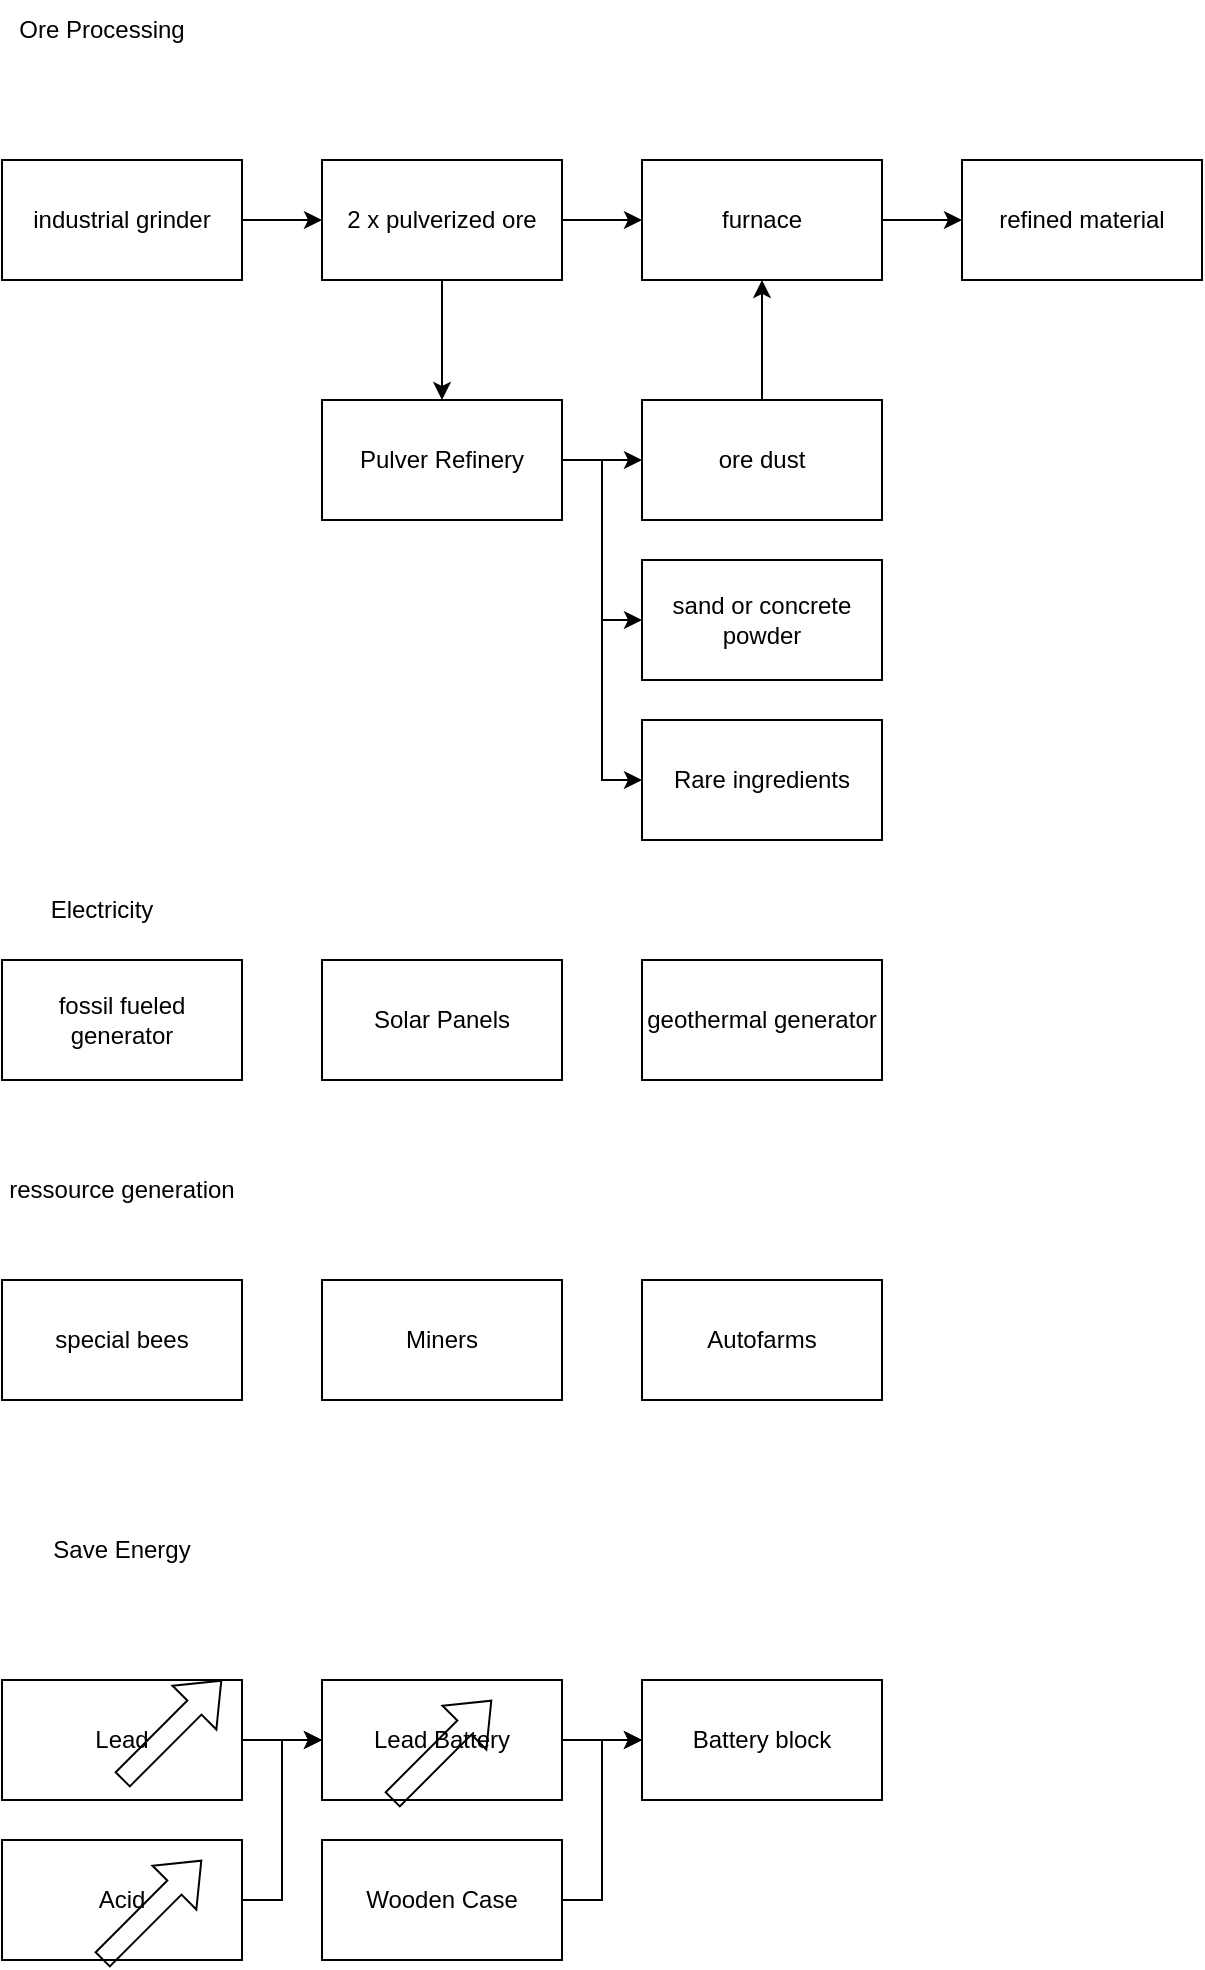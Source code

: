 <mxfile version="16.6.5" type="device"><diagram id="Zv-tc71hsWDD7bujbCiN" name="Page-1"><mxGraphModel dx="1422" dy="762" grid="1" gridSize="10" guides="1" tooltips="1" connect="1" arrows="1" fold="1" page="1" pageScale="1" pageWidth="827" pageHeight="1169" math="0" shadow="0"><root><mxCell id="0"/><mxCell id="1" parent="0"/><mxCell id="y_Pbps4YJmGBz0wBtDzF-5" value="" style="edgeStyle=orthogonalEdgeStyle;rounded=0;orthogonalLoop=1;jettySize=auto;html=1;" parent="1" source="y_Pbps4YJmGBz0wBtDzF-1" target="y_Pbps4YJmGBz0wBtDzF-2" edge="1"><mxGeometry relative="1" as="geometry"/></mxCell><mxCell id="y_Pbps4YJmGBz0wBtDzF-1" value="industrial grinder" style="rounded=0;whiteSpace=wrap;html=1;" parent="1" vertex="1"><mxGeometry x="80" y="120" width="120" height="60" as="geometry"/></mxCell><mxCell id="y_Pbps4YJmGBz0wBtDzF-6" value="" style="edgeStyle=orthogonalEdgeStyle;rounded=0;orthogonalLoop=1;jettySize=auto;html=1;" parent="1" source="y_Pbps4YJmGBz0wBtDzF-2" target="y_Pbps4YJmGBz0wBtDzF-3" edge="1"><mxGeometry relative="1" as="geometry"/></mxCell><mxCell id="y_Pbps4YJmGBz0wBtDzF-13" value="" style="edgeStyle=orthogonalEdgeStyle;rounded=0;orthogonalLoop=1;jettySize=auto;html=1;" parent="1" source="y_Pbps4YJmGBz0wBtDzF-2" target="y_Pbps4YJmGBz0wBtDzF-9" edge="1"><mxGeometry relative="1" as="geometry"/></mxCell><mxCell id="y_Pbps4YJmGBz0wBtDzF-2" value="2 x pulverized ore" style="rounded=0;whiteSpace=wrap;html=1;" parent="1" vertex="1"><mxGeometry x="240" y="120" width="120" height="60" as="geometry"/></mxCell><mxCell id="y_Pbps4YJmGBz0wBtDzF-8" value="" style="edgeStyle=orthogonalEdgeStyle;rounded=0;orthogonalLoop=1;jettySize=auto;html=1;" parent="1" source="y_Pbps4YJmGBz0wBtDzF-3" target="y_Pbps4YJmGBz0wBtDzF-7" edge="1"><mxGeometry relative="1" as="geometry"/></mxCell><mxCell id="y_Pbps4YJmGBz0wBtDzF-3" value="furnace" style="rounded=0;whiteSpace=wrap;html=1;" parent="1" vertex="1"><mxGeometry x="400" y="120" width="120" height="60" as="geometry"/></mxCell><mxCell id="y_Pbps4YJmGBz0wBtDzF-4" value="Ore Processing" style="text;html=1;strokeColor=none;fillColor=none;align=center;verticalAlign=middle;whiteSpace=wrap;rounded=0;" parent="1" vertex="1"><mxGeometry x="80" y="40" width="100" height="30" as="geometry"/></mxCell><mxCell id="y_Pbps4YJmGBz0wBtDzF-7" value="refined material" style="rounded=0;whiteSpace=wrap;html=1;" parent="1" vertex="1"><mxGeometry x="560" y="120" width="120" height="60" as="geometry"/></mxCell><mxCell id="y_Pbps4YJmGBz0wBtDzF-11" value="" style="edgeStyle=orthogonalEdgeStyle;rounded=0;orthogonalLoop=1;jettySize=auto;html=1;" parent="1" source="y_Pbps4YJmGBz0wBtDzF-9" target="y_Pbps4YJmGBz0wBtDzF-10" edge="1"><mxGeometry relative="1" as="geometry"/></mxCell><mxCell id="y_Pbps4YJmGBz0wBtDzF-14" style="edgeStyle=orthogonalEdgeStyle;rounded=0;orthogonalLoop=1;jettySize=auto;html=1;entryX=0;entryY=0.5;entryDx=0;entryDy=0;" parent="1" source="y_Pbps4YJmGBz0wBtDzF-9" target="y_Pbps4YJmGBz0wBtDzF-12" edge="1"><mxGeometry relative="1" as="geometry"/></mxCell><mxCell id="y_Pbps4YJmGBz0wBtDzF-17" style="edgeStyle=orthogonalEdgeStyle;rounded=0;orthogonalLoop=1;jettySize=auto;html=1;entryX=0;entryY=0.5;entryDx=0;entryDy=0;" parent="1" source="y_Pbps4YJmGBz0wBtDzF-9" target="y_Pbps4YJmGBz0wBtDzF-16" edge="1"><mxGeometry relative="1" as="geometry"/></mxCell><mxCell id="y_Pbps4YJmGBz0wBtDzF-9" value="Pulver Refinery" style="rounded=0;whiteSpace=wrap;html=1;" parent="1" vertex="1"><mxGeometry x="240" y="240" width="120" height="60" as="geometry"/></mxCell><mxCell id="y_Pbps4YJmGBz0wBtDzF-15" value="" style="edgeStyle=orthogonalEdgeStyle;rounded=0;orthogonalLoop=1;jettySize=auto;html=1;" parent="1" source="y_Pbps4YJmGBz0wBtDzF-10" target="y_Pbps4YJmGBz0wBtDzF-3" edge="1"><mxGeometry relative="1" as="geometry"/></mxCell><mxCell id="y_Pbps4YJmGBz0wBtDzF-10" value="ore dust" style="rounded=0;whiteSpace=wrap;html=1;" parent="1" vertex="1"><mxGeometry x="400" y="240" width="120" height="60" as="geometry"/></mxCell><mxCell id="y_Pbps4YJmGBz0wBtDzF-12" value="sand or concrete powder" style="rounded=0;whiteSpace=wrap;html=1;" parent="1" vertex="1"><mxGeometry x="400" y="320" width="120" height="60" as="geometry"/></mxCell><mxCell id="y_Pbps4YJmGBz0wBtDzF-16" value="Rare ingredients" style="rounded=0;whiteSpace=wrap;html=1;" parent="1" vertex="1"><mxGeometry x="400" y="400" width="120" height="60" as="geometry"/></mxCell><mxCell id="y_Pbps4YJmGBz0wBtDzF-18" value="Electricity" style="text;html=1;strokeColor=none;fillColor=none;align=center;verticalAlign=middle;whiteSpace=wrap;rounded=0;" parent="1" vertex="1"><mxGeometry x="100" y="480" width="60" height="30" as="geometry"/></mxCell><mxCell id="y_Pbps4YJmGBz0wBtDzF-19" value="fossil fueled generator" style="rounded=0;whiteSpace=wrap;html=1;" parent="1" vertex="1"><mxGeometry x="80" y="520" width="120" height="60" as="geometry"/></mxCell><mxCell id="y_Pbps4YJmGBz0wBtDzF-20" value="Solar Panels" style="rounded=0;whiteSpace=wrap;html=1;" parent="1" vertex="1"><mxGeometry x="240" y="520" width="120" height="60" as="geometry"/></mxCell><mxCell id="y_Pbps4YJmGBz0wBtDzF-21" value="geothermal generator" style="rounded=0;whiteSpace=wrap;html=1;" parent="1" vertex="1"><mxGeometry x="400" y="520" width="120" height="60" as="geometry"/></mxCell><mxCell id="y_Pbps4YJmGBz0wBtDzF-22" value="special bees" style="rounded=0;whiteSpace=wrap;html=1;" parent="1" vertex="1"><mxGeometry x="80" y="680" width="120" height="60" as="geometry"/></mxCell><mxCell id="y_Pbps4YJmGBz0wBtDzF-23" value="ressource generation" style="text;html=1;strokeColor=none;fillColor=none;align=center;verticalAlign=middle;whiteSpace=wrap;rounded=0;" parent="1" vertex="1"><mxGeometry x="80" y="620" width="120" height="30" as="geometry"/></mxCell><mxCell id="y_Pbps4YJmGBz0wBtDzF-24" value="Miners" style="rounded=0;whiteSpace=wrap;html=1;" parent="1" vertex="1"><mxGeometry x="240" y="680" width="120" height="60" as="geometry"/></mxCell><mxCell id="y_Pbps4YJmGBz0wBtDzF-25" value="Autofarms" style="rounded=0;whiteSpace=wrap;html=1;" parent="1" vertex="1"><mxGeometry x="400" y="680" width="120" height="60" as="geometry"/></mxCell><mxCell id="nmvLDN8TGvO90OrsEGsP-1" value="Save Energy" style="text;html=1;strokeColor=none;fillColor=none;align=center;verticalAlign=middle;whiteSpace=wrap;rounded=0;" parent="1" vertex="1"><mxGeometry x="80" y="800" width="120" height="30" as="geometry"/></mxCell><mxCell id="nmvLDN8TGvO90OrsEGsP-8" value="" style="edgeStyle=orthogonalEdgeStyle;rounded=0;orthogonalLoop=1;jettySize=auto;html=1;" parent="1" source="nmvLDN8TGvO90OrsEGsP-2" target="nmvLDN8TGvO90OrsEGsP-7" edge="1"><mxGeometry relative="1" as="geometry"/></mxCell><mxCell id="nmvLDN8TGvO90OrsEGsP-2" value="Lead Battery" style="rounded=0;whiteSpace=wrap;html=1;" parent="1" vertex="1"><mxGeometry x="240" y="880" width="120" height="60" as="geometry"/></mxCell><mxCell id="nmvLDN8TGvO90OrsEGsP-5" value="" style="edgeStyle=orthogonalEdgeStyle;rounded=0;orthogonalLoop=1;jettySize=auto;html=1;" parent="1" source="nmvLDN8TGvO90OrsEGsP-3" target="nmvLDN8TGvO90OrsEGsP-2" edge="1"><mxGeometry relative="1" as="geometry"/></mxCell><mxCell id="nmvLDN8TGvO90OrsEGsP-3" value="Lead" style="rounded=0;whiteSpace=wrap;html=1;" parent="1" vertex="1"><mxGeometry x="80" y="880" width="120" height="60" as="geometry"/></mxCell><mxCell id="nmvLDN8TGvO90OrsEGsP-6" style="edgeStyle=orthogonalEdgeStyle;rounded=0;orthogonalLoop=1;jettySize=auto;html=1;entryX=0;entryY=0.5;entryDx=0;entryDy=0;" parent="1" source="nmvLDN8TGvO90OrsEGsP-4" target="nmvLDN8TGvO90OrsEGsP-2" edge="1"><mxGeometry relative="1" as="geometry"/></mxCell><mxCell id="nmvLDN8TGvO90OrsEGsP-4" value="Acid" style="rounded=0;whiteSpace=wrap;html=1;" parent="1" vertex="1"><mxGeometry x="80" y="960" width="120" height="60" as="geometry"/></mxCell><mxCell id="nmvLDN8TGvO90OrsEGsP-7" value="Battery block" style="rounded=0;whiteSpace=wrap;html=1;" parent="1" vertex="1"><mxGeometry x="400" y="880" width="120" height="60" as="geometry"/></mxCell><mxCell id="nmvLDN8TGvO90OrsEGsP-10" style="edgeStyle=orthogonalEdgeStyle;rounded=0;orthogonalLoop=1;jettySize=auto;html=1;entryX=0;entryY=0.5;entryDx=0;entryDy=0;" parent="1" source="nmvLDN8TGvO90OrsEGsP-9" target="nmvLDN8TGvO90OrsEGsP-7" edge="1"><mxGeometry relative="1" as="geometry"/></mxCell><mxCell id="nmvLDN8TGvO90OrsEGsP-9" value="Wooden Case" style="rounded=0;whiteSpace=wrap;html=1;" parent="1" vertex="1"><mxGeometry x="240" y="960" width="120" height="60" as="geometry"/></mxCell><mxCell id="PdpZdPcCi0YkmvWCv3Lk-1" value="" style="shape=flexArrow;endArrow=classic;html=1;rounded=0;" edge="1" parent="1"><mxGeometry width="50" height="50" relative="1" as="geometry"><mxPoint x="140" y="930" as="sourcePoint"/><mxPoint x="190" y="880" as="targetPoint"/></mxGeometry></mxCell><mxCell id="PdpZdPcCi0YkmvWCv3Lk-2" value="" style="shape=flexArrow;endArrow=classic;html=1;rounded=0;" edge="1" parent="1"><mxGeometry width="50" height="50" relative="1" as="geometry"><mxPoint x="130" y="1020" as="sourcePoint"/><mxPoint x="180" y="970" as="targetPoint"/></mxGeometry></mxCell><mxCell id="PdpZdPcCi0YkmvWCv3Lk-3" value="" style="shape=flexArrow;endArrow=classic;html=1;rounded=0;" edge="1" parent="1"><mxGeometry width="50" height="50" relative="1" as="geometry"><mxPoint x="275" y="940" as="sourcePoint"/><mxPoint x="325" y="890" as="targetPoint"/></mxGeometry></mxCell></root></mxGraphModel></diagram></mxfile>